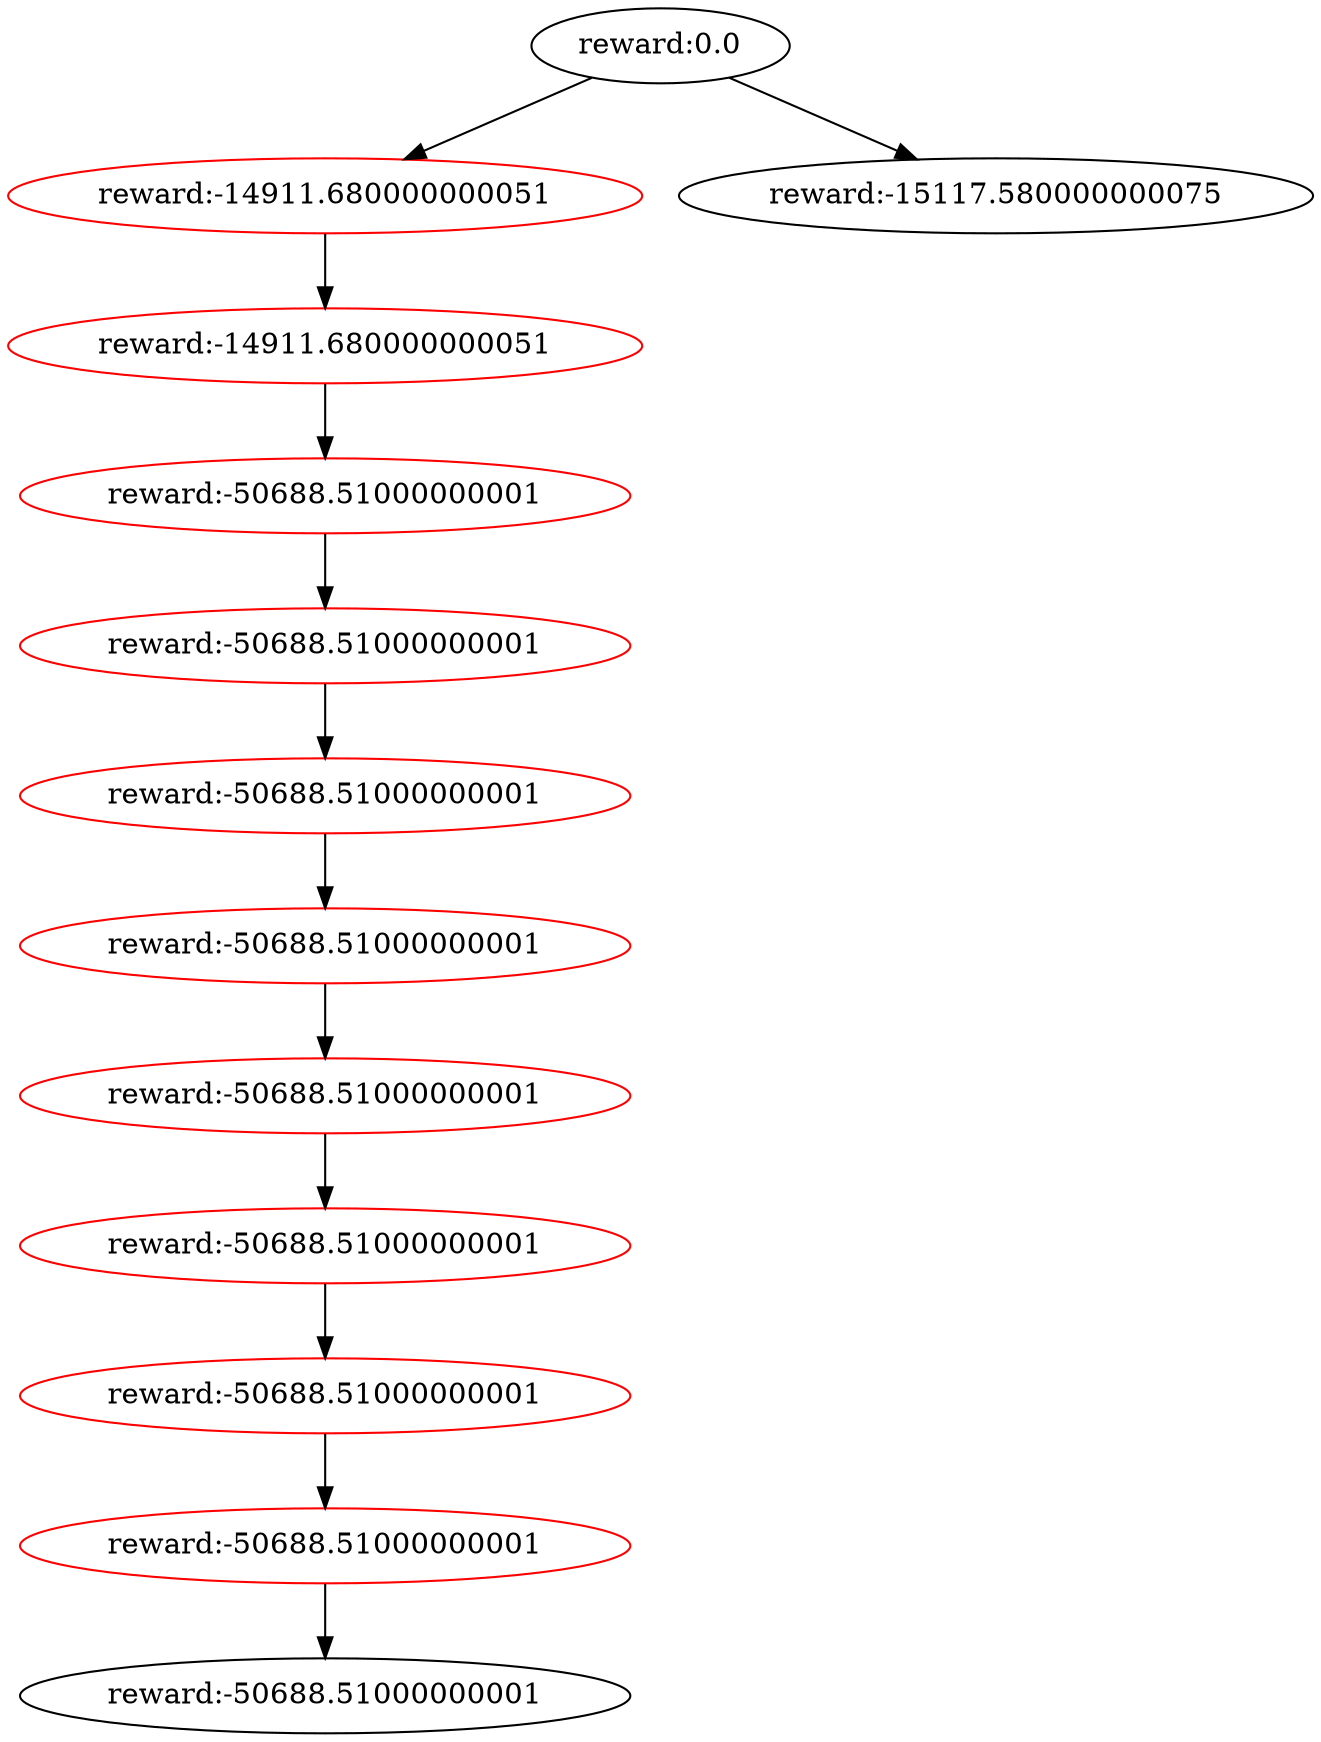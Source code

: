 digraph G {
	node1 [label="reward:0.0"]
	node2 [label="reward:-14911.680000000051" color=red]
	node1 -> node2
	node3 [label="reward:-14911.680000000051" color=red]
	node2 -> node3
	node4 [label="reward:-50688.51000000001" color=red]
	node3 -> node4
	node5 [label="reward:-50688.51000000001" color=red]
	node4 -> node5
	node6 [label="reward:-50688.51000000001" color=red]
	node5 -> node6
	node7 [label="reward:-50688.51000000001" color=red]
	node6 -> node7
	node8 [label="reward:-50688.51000000001" color=red]
	node7 -> node8
	node9 [label="reward:-50688.51000000001" color=red]
	node8 -> node9
	node10 [label="reward:-50688.51000000001" color=red]
	node9 -> node10
	node11 [label="reward:-50688.51000000001" color=red]
	node10 -> node11
	node12 [label="reward:-50688.51000000001"]
	node11 -> node12
	node13 [label="reward:-15117.580000000075"]
	node1 -> node13
}
